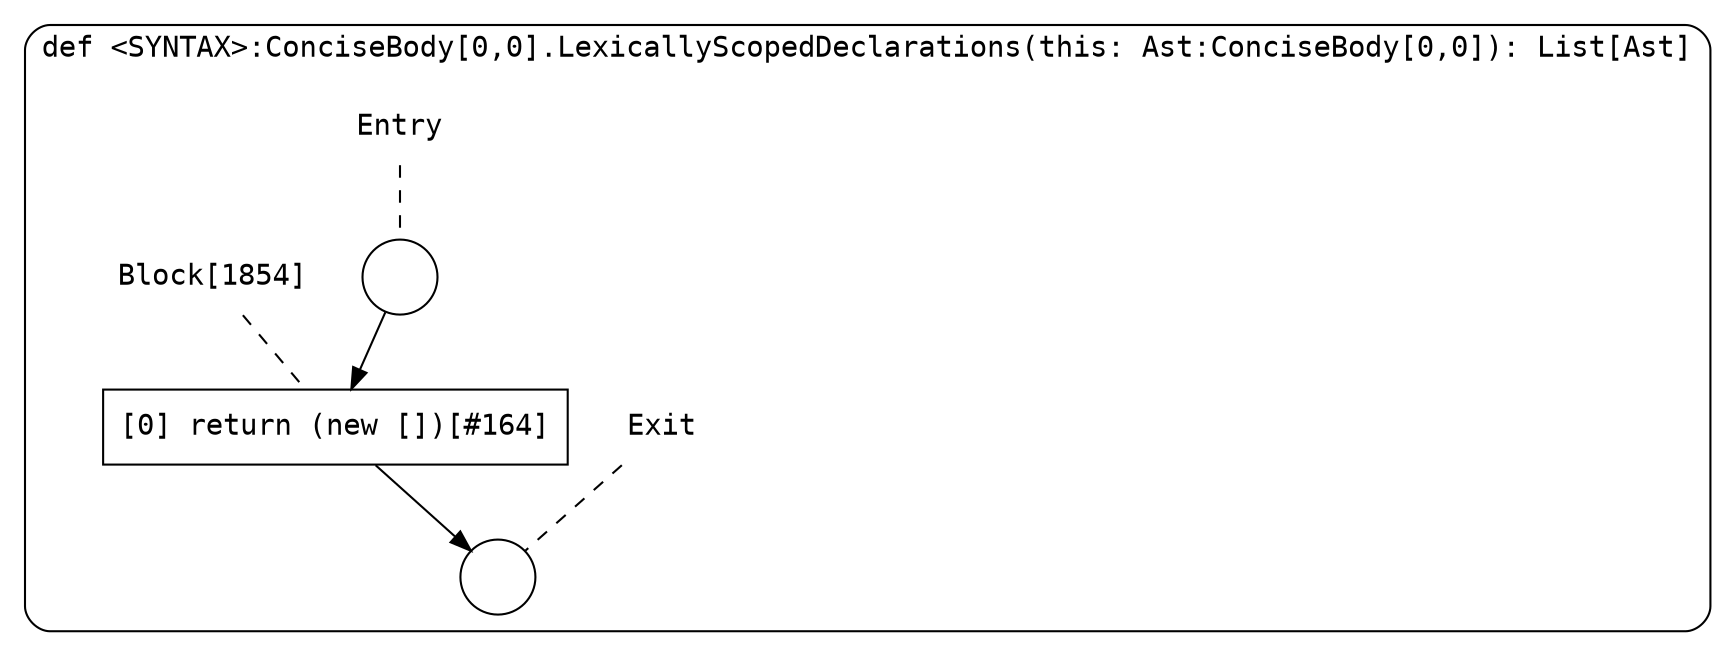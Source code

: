 digraph {
  graph [fontname = "Consolas"]
  node [fontname = "Consolas"]
  edge [fontname = "Consolas"]
  subgraph cluster305 {
    label = "def <SYNTAX>:ConciseBody[0,0].LexicallyScopedDeclarations(this: Ast:ConciseBody[0,0]): List[Ast]"
    style = rounded
    cluster305_entry_name [shape=none, label=<<font color="black">Entry</font>>]
    cluster305_entry_name -> cluster305_entry [arrowhead=none, color="black", style=dashed]
    cluster305_entry [shape=circle label=" " color="black" fillcolor="white" style=filled]
    cluster305_entry -> node1854 [color="black"]
    cluster305_exit_name [shape=none, label=<<font color="black">Exit</font>>]
    cluster305_exit_name -> cluster305_exit [arrowhead=none, color="black", style=dashed]
    cluster305_exit [shape=circle label=" " color="black" fillcolor="white" style=filled]
    node1854_name [shape=none, label=<<font color="black">Block[1854]</font>>]
    node1854_name -> node1854 [arrowhead=none, color="black", style=dashed]
    node1854 [shape=box, label=<<font color="black">[0] return (new [])[#164]<BR ALIGN="LEFT"/></font>> color="black" fillcolor="white", style=filled]
    node1854 -> cluster305_exit [color="black"]
  }
}